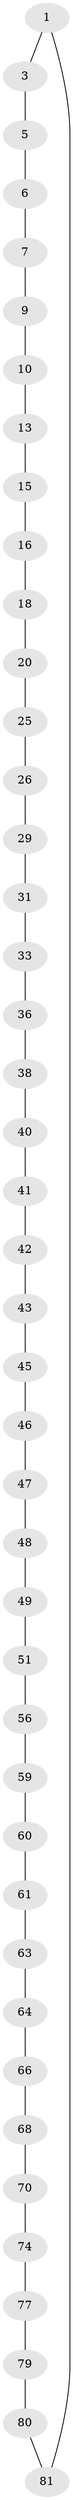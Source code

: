 // original degree distribution, {2: 1.0}
// Generated by graph-tools (version 1.1) at 2025/20/03/04/25 18:20:18]
// undirected, 43 vertices, 43 edges
graph export_dot {
graph [start="1"]
  node [color=gray90,style=filled];
  1 [super="+2"];
  3 [super="+4"];
  5;
  6;
  7 [super="+8"];
  9;
  10 [super="+11"];
  13 [super="+14"];
  15;
  16 [super="+17"];
  18 [super="+19"];
  20 [super="+21"];
  25;
  26 [super="+27"];
  29 [super="+30"];
  31 [super="+32"];
  33 [super="+34"];
  36 [super="+37"];
  38 [super="+39"];
  40;
  41;
  42;
  43 [super="+44"];
  45;
  46;
  47;
  48;
  49 [super="+50"];
  51 [super="+52"];
  56 [super="+57"];
  59;
  60;
  61 [super="+62"];
  63;
  64 [super="+65"];
  66 [super="+67"];
  68 [super="+69"];
  70 [super="+71"];
  74 [super="+75"];
  77 [super="+78"];
  79;
  80;
  81 [super="+82"];
  1 -- 81;
  1 -- 3;
  3 -- 5;
  5 -- 6;
  6 -- 7;
  7 -- 9;
  9 -- 10;
  10 -- 13;
  13 -- 15;
  15 -- 16;
  16 -- 18;
  18 -- 20;
  20 -- 25;
  25 -- 26;
  26 -- 29;
  29 -- 31;
  31 -- 33;
  33 -- 36;
  36 -- 38;
  38 -- 40;
  40 -- 41;
  41 -- 42;
  42 -- 43;
  43 -- 45;
  45 -- 46;
  46 -- 47;
  47 -- 48;
  48 -- 49;
  49 -- 51;
  51 -- 56;
  56 -- 59;
  59 -- 60;
  60 -- 61;
  61 -- 63;
  63 -- 64;
  64 -- 66;
  66 -- 68;
  68 -- 70;
  70 -- 74;
  74 -- 77;
  77 -- 79;
  79 -- 80;
  80 -- 81;
}
